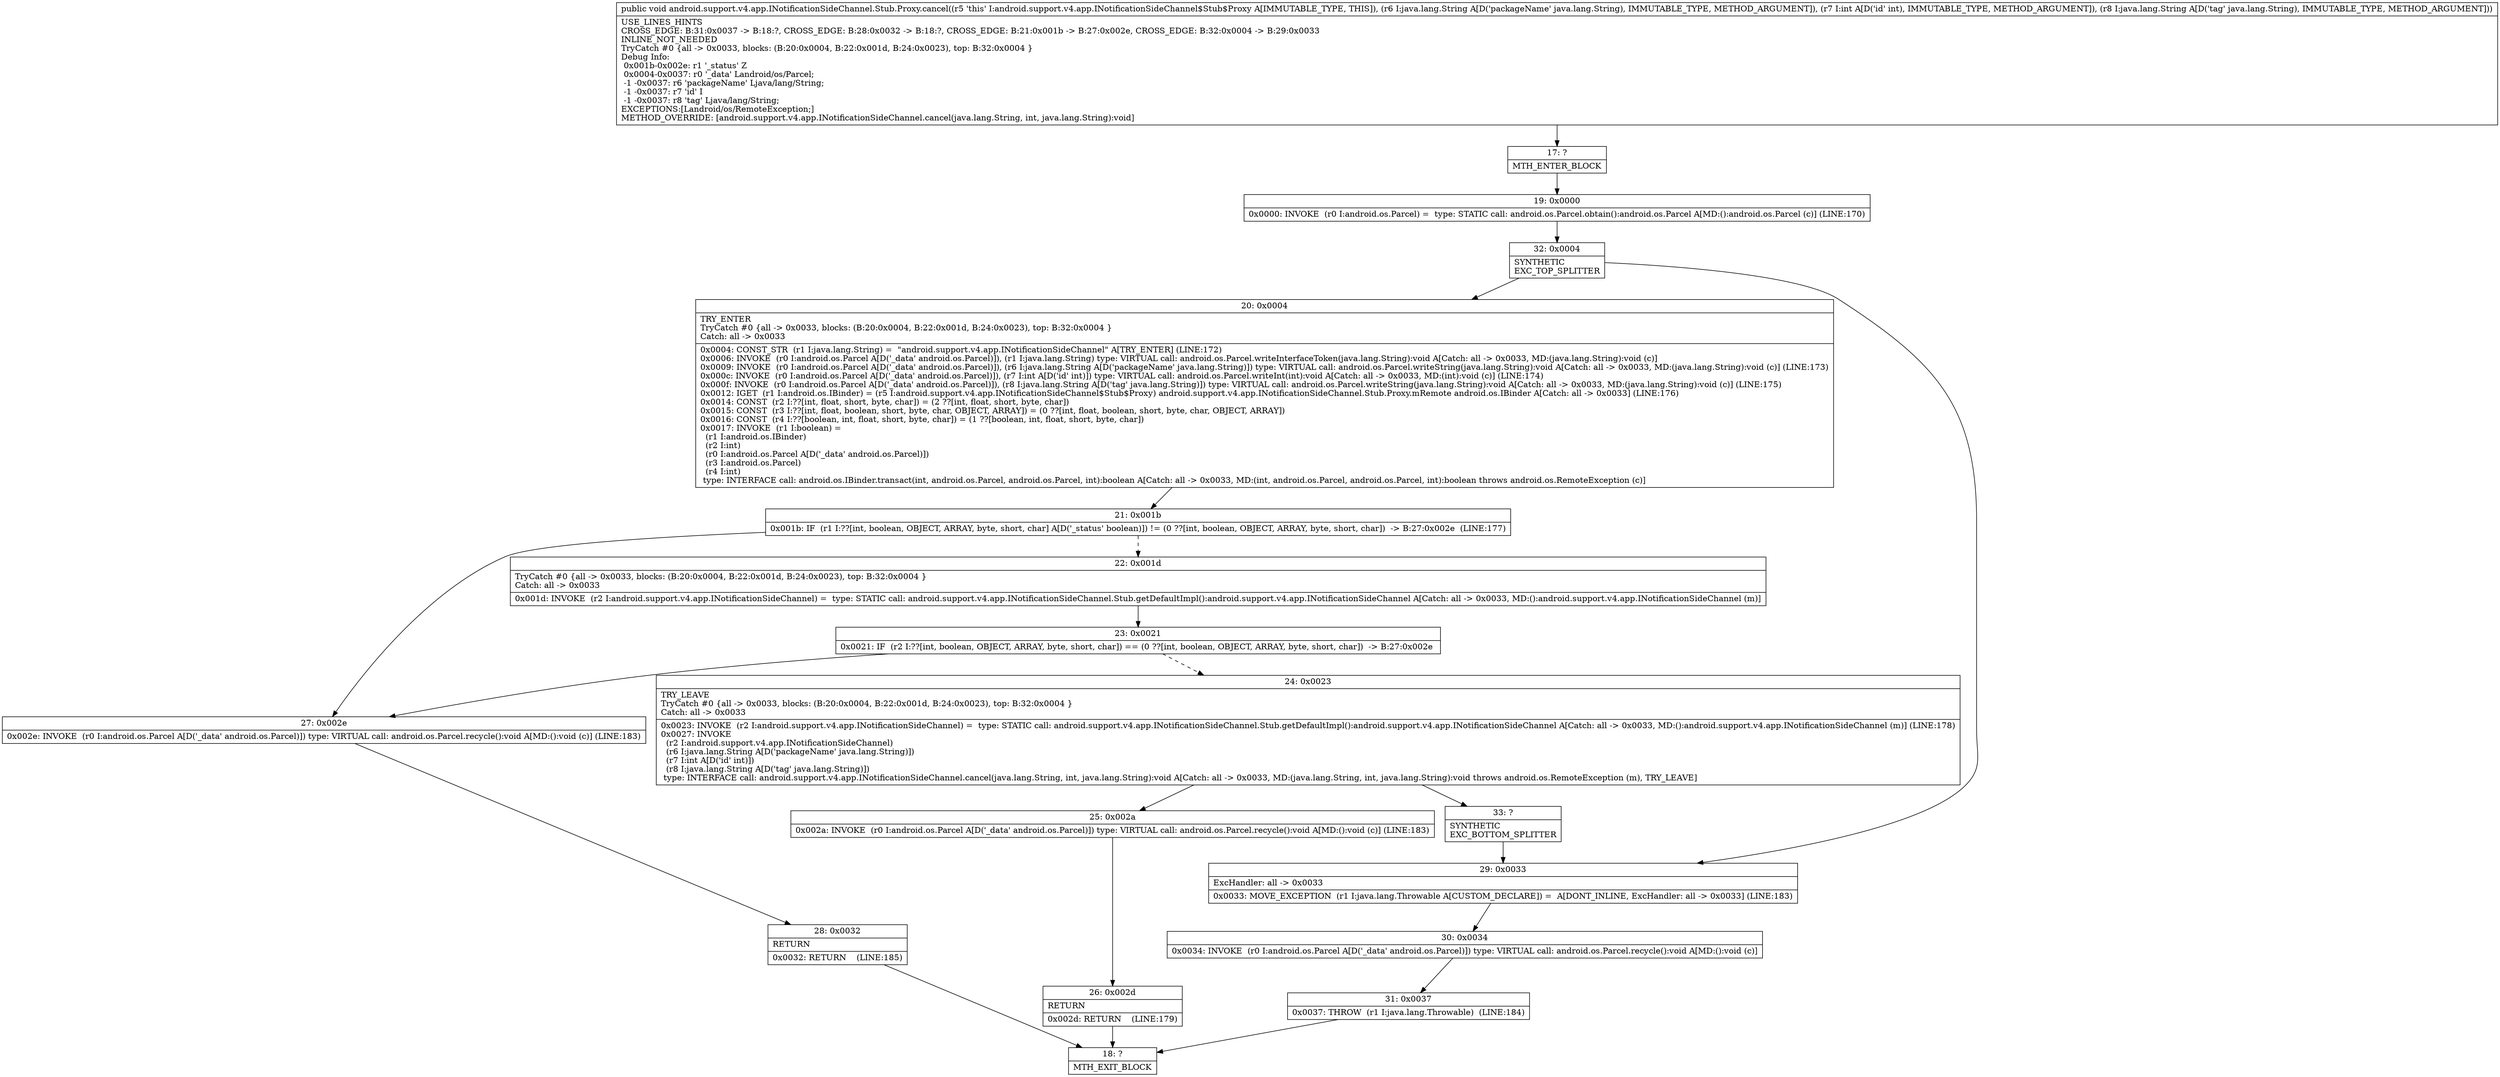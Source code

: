 digraph "CFG forandroid.support.v4.app.INotificationSideChannel.Stub.Proxy.cancel(Ljava\/lang\/String;ILjava\/lang\/String;)V" {
Node_17 [shape=record,label="{17\:\ ?|MTH_ENTER_BLOCK\l}"];
Node_19 [shape=record,label="{19\:\ 0x0000|0x0000: INVOKE  (r0 I:android.os.Parcel) =  type: STATIC call: android.os.Parcel.obtain():android.os.Parcel A[MD:():android.os.Parcel (c)] (LINE:170)\l}"];
Node_32 [shape=record,label="{32\:\ 0x0004|SYNTHETIC\lEXC_TOP_SPLITTER\l}"];
Node_20 [shape=record,label="{20\:\ 0x0004|TRY_ENTER\lTryCatch #0 \{all \-\> 0x0033, blocks: (B:20:0x0004, B:22:0x001d, B:24:0x0023), top: B:32:0x0004 \}\lCatch: all \-\> 0x0033\l|0x0004: CONST_STR  (r1 I:java.lang.String) =  \"android.support.v4.app.INotificationSideChannel\" A[TRY_ENTER] (LINE:172)\l0x0006: INVOKE  (r0 I:android.os.Parcel A[D('_data' android.os.Parcel)]), (r1 I:java.lang.String) type: VIRTUAL call: android.os.Parcel.writeInterfaceToken(java.lang.String):void A[Catch: all \-\> 0x0033, MD:(java.lang.String):void (c)]\l0x0009: INVOKE  (r0 I:android.os.Parcel A[D('_data' android.os.Parcel)]), (r6 I:java.lang.String A[D('packageName' java.lang.String)]) type: VIRTUAL call: android.os.Parcel.writeString(java.lang.String):void A[Catch: all \-\> 0x0033, MD:(java.lang.String):void (c)] (LINE:173)\l0x000c: INVOKE  (r0 I:android.os.Parcel A[D('_data' android.os.Parcel)]), (r7 I:int A[D('id' int)]) type: VIRTUAL call: android.os.Parcel.writeInt(int):void A[Catch: all \-\> 0x0033, MD:(int):void (c)] (LINE:174)\l0x000f: INVOKE  (r0 I:android.os.Parcel A[D('_data' android.os.Parcel)]), (r8 I:java.lang.String A[D('tag' java.lang.String)]) type: VIRTUAL call: android.os.Parcel.writeString(java.lang.String):void A[Catch: all \-\> 0x0033, MD:(java.lang.String):void (c)] (LINE:175)\l0x0012: IGET  (r1 I:android.os.IBinder) = (r5 I:android.support.v4.app.INotificationSideChannel$Stub$Proxy) android.support.v4.app.INotificationSideChannel.Stub.Proxy.mRemote android.os.IBinder A[Catch: all \-\> 0x0033] (LINE:176)\l0x0014: CONST  (r2 I:??[int, float, short, byte, char]) = (2 ??[int, float, short, byte, char]) \l0x0015: CONST  (r3 I:??[int, float, boolean, short, byte, char, OBJECT, ARRAY]) = (0 ??[int, float, boolean, short, byte, char, OBJECT, ARRAY]) \l0x0016: CONST  (r4 I:??[boolean, int, float, short, byte, char]) = (1 ??[boolean, int, float, short, byte, char]) \l0x0017: INVOKE  (r1 I:boolean) = \l  (r1 I:android.os.IBinder)\l  (r2 I:int)\l  (r0 I:android.os.Parcel A[D('_data' android.os.Parcel)])\l  (r3 I:android.os.Parcel)\l  (r4 I:int)\l type: INTERFACE call: android.os.IBinder.transact(int, android.os.Parcel, android.os.Parcel, int):boolean A[Catch: all \-\> 0x0033, MD:(int, android.os.Parcel, android.os.Parcel, int):boolean throws android.os.RemoteException (c)]\l}"];
Node_21 [shape=record,label="{21\:\ 0x001b|0x001b: IF  (r1 I:??[int, boolean, OBJECT, ARRAY, byte, short, char] A[D('_status' boolean)]) != (0 ??[int, boolean, OBJECT, ARRAY, byte, short, char])  \-\> B:27:0x002e  (LINE:177)\l}"];
Node_22 [shape=record,label="{22\:\ 0x001d|TryCatch #0 \{all \-\> 0x0033, blocks: (B:20:0x0004, B:22:0x001d, B:24:0x0023), top: B:32:0x0004 \}\lCatch: all \-\> 0x0033\l|0x001d: INVOKE  (r2 I:android.support.v4.app.INotificationSideChannel) =  type: STATIC call: android.support.v4.app.INotificationSideChannel.Stub.getDefaultImpl():android.support.v4.app.INotificationSideChannel A[Catch: all \-\> 0x0033, MD:():android.support.v4.app.INotificationSideChannel (m)]\l}"];
Node_23 [shape=record,label="{23\:\ 0x0021|0x0021: IF  (r2 I:??[int, boolean, OBJECT, ARRAY, byte, short, char]) == (0 ??[int, boolean, OBJECT, ARRAY, byte, short, char])  \-\> B:27:0x002e \l}"];
Node_24 [shape=record,label="{24\:\ 0x0023|TRY_LEAVE\lTryCatch #0 \{all \-\> 0x0033, blocks: (B:20:0x0004, B:22:0x001d, B:24:0x0023), top: B:32:0x0004 \}\lCatch: all \-\> 0x0033\l|0x0023: INVOKE  (r2 I:android.support.v4.app.INotificationSideChannel) =  type: STATIC call: android.support.v4.app.INotificationSideChannel.Stub.getDefaultImpl():android.support.v4.app.INotificationSideChannel A[Catch: all \-\> 0x0033, MD:():android.support.v4.app.INotificationSideChannel (m)] (LINE:178)\l0x0027: INVOKE  \l  (r2 I:android.support.v4.app.INotificationSideChannel)\l  (r6 I:java.lang.String A[D('packageName' java.lang.String)])\l  (r7 I:int A[D('id' int)])\l  (r8 I:java.lang.String A[D('tag' java.lang.String)])\l type: INTERFACE call: android.support.v4.app.INotificationSideChannel.cancel(java.lang.String, int, java.lang.String):void A[Catch: all \-\> 0x0033, MD:(java.lang.String, int, java.lang.String):void throws android.os.RemoteException (m), TRY_LEAVE]\l}"];
Node_25 [shape=record,label="{25\:\ 0x002a|0x002a: INVOKE  (r0 I:android.os.Parcel A[D('_data' android.os.Parcel)]) type: VIRTUAL call: android.os.Parcel.recycle():void A[MD:():void (c)] (LINE:183)\l}"];
Node_26 [shape=record,label="{26\:\ 0x002d|RETURN\l|0x002d: RETURN    (LINE:179)\l}"];
Node_18 [shape=record,label="{18\:\ ?|MTH_EXIT_BLOCK\l}"];
Node_33 [shape=record,label="{33\:\ ?|SYNTHETIC\lEXC_BOTTOM_SPLITTER\l}"];
Node_27 [shape=record,label="{27\:\ 0x002e|0x002e: INVOKE  (r0 I:android.os.Parcel A[D('_data' android.os.Parcel)]) type: VIRTUAL call: android.os.Parcel.recycle():void A[MD:():void (c)] (LINE:183)\l}"];
Node_28 [shape=record,label="{28\:\ 0x0032|RETURN\l|0x0032: RETURN    (LINE:185)\l}"];
Node_29 [shape=record,label="{29\:\ 0x0033|ExcHandler: all \-\> 0x0033\l|0x0033: MOVE_EXCEPTION  (r1 I:java.lang.Throwable A[CUSTOM_DECLARE]) =  A[DONT_INLINE, ExcHandler: all \-\> 0x0033] (LINE:183)\l}"];
Node_30 [shape=record,label="{30\:\ 0x0034|0x0034: INVOKE  (r0 I:android.os.Parcel A[D('_data' android.os.Parcel)]) type: VIRTUAL call: android.os.Parcel.recycle():void A[MD:():void (c)]\l}"];
Node_31 [shape=record,label="{31\:\ 0x0037|0x0037: THROW  (r1 I:java.lang.Throwable)  (LINE:184)\l}"];
MethodNode[shape=record,label="{public void android.support.v4.app.INotificationSideChannel.Stub.Proxy.cancel((r5 'this' I:android.support.v4.app.INotificationSideChannel$Stub$Proxy A[IMMUTABLE_TYPE, THIS]), (r6 I:java.lang.String A[D('packageName' java.lang.String), IMMUTABLE_TYPE, METHOD_ARGUMENT]), (r7 I:int A[D('id' int), IMMUTABLE_TYPE, METHOD_ARGUMENT]), (r8 I:java.lang.String A[D('tag' java.lang.String), IMMUTABLE_TYPE, METHOD_ARGUMENT]))  | USE_LINES_HINTS\lCROSS_EDGE: B:31:0x0037 \-\> B:18:?, CROSS_EDGE: B:28:0x0032 \-\> B:18:?, CROSS_EDGE: B:21:0x001b \-\> B:27:0x002e, CROSS_EDGE: B:32:0x0004 \-\> B:29:0x0033\lINLINE_NOT_NEEDED\lTryCatch #0 \{all \-\> 0x0033, blocks: (B:20:0x0004, B:22:0x001d, B:24:0x0023), top: B:32:0x0004 \}\lDebug Info:\l  0x001b\-0x002e: r1 '_status' Z\l  0x0004\-0x0037: r0 '_data' Landroid\/os\/Parcel;\l  \-1 \-0x0037: r6 'packageName' Ljava\/lang\/String;\l  \-1 \-0x0037: r7 'id' I\l  \-1 \-0x0037: r8 'tag' Ljava\/lang\/String;\lEXCEPTIONS:[Landroid\/os\/RemoteException;]\lMETHOD_OVERRIDE: [android.support.v4.app.INotificationSideChannel.cancel(java.lang.String, int, java.lang.String):void]\l}"];
MethodNode -> Node_17;Node_17 -> Node_19;
Node_19 -> Node_32;
Node_32 -> Node_20;
Node_32 -> Node_29;
Node_20 -> Node_21;
Node_21 -> Node_22[style=dashed];
Node_21 -> Node_27;
Node_22 -> Node_23;
Node_23 -> Node_24[style=dashed];
Node_23 -> Node_27;
Node_24 -> Node_25;
Node_24 -> Node_33;
Node_25 -> Node_26;
Node_26 -> Node_18;
Node_33 -> Node_29;
Node_27 -> Node_28;
Node_28 -> Node_18;
Node_29 -> Node_30;
Node_30 -> Node_31;
Node_31 -> Node_18;
}

